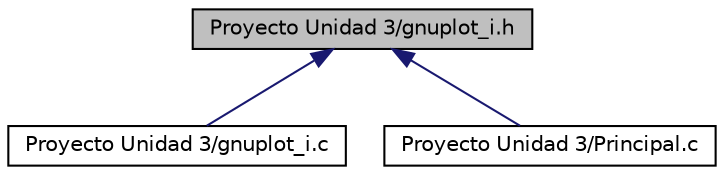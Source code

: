 digraph "Proyecto Unidad 3/gnuplot_i.h"
{
 // LATEX_PDF_SIZE
  edge [fontname="Helvetica",fontsize="10",labelfontname="Helvetica",labelfontsize="10"];
  node [fontname="Helvetica",fontsize="10",shape=record];
  Node1 [label="Proyecto Unidad 3/gnuplot_i.h",height=0.2,width=0.4,color="black", fillcolor="grey75", style="filled", fontcolor="black",tooltip="C interface to gnuplot."];
  Node1 -> Node2 [dir="back",color="midnightblue",fontsize="10",style="solid",fontname="Helvetica"];
  Node2 [label="Proyecto Unidad 3/gnuplot_i.c",height=0.2,width=0.4,color="black", fillcolor="white", style="filled",URL="$gnuplot__i_8c.html",tooltip="C interface to gnuplot."];
  Node1 -> Node3 [dir="back",color="midnightblue",fontsize="10",style="solid",fontname="Helvetica"];
  Node3 [label="Proyecto Unidad 3/Principal.c",height=0.2,width=0.4,color="black", fillcolor="white", style="filled",URL="$_principal_8c.html",tooltip="Programa Ecuaciones Lineales Las funciones imprimirCoordenadas e imprimirGrafica se encuentran al fin..."];
}
